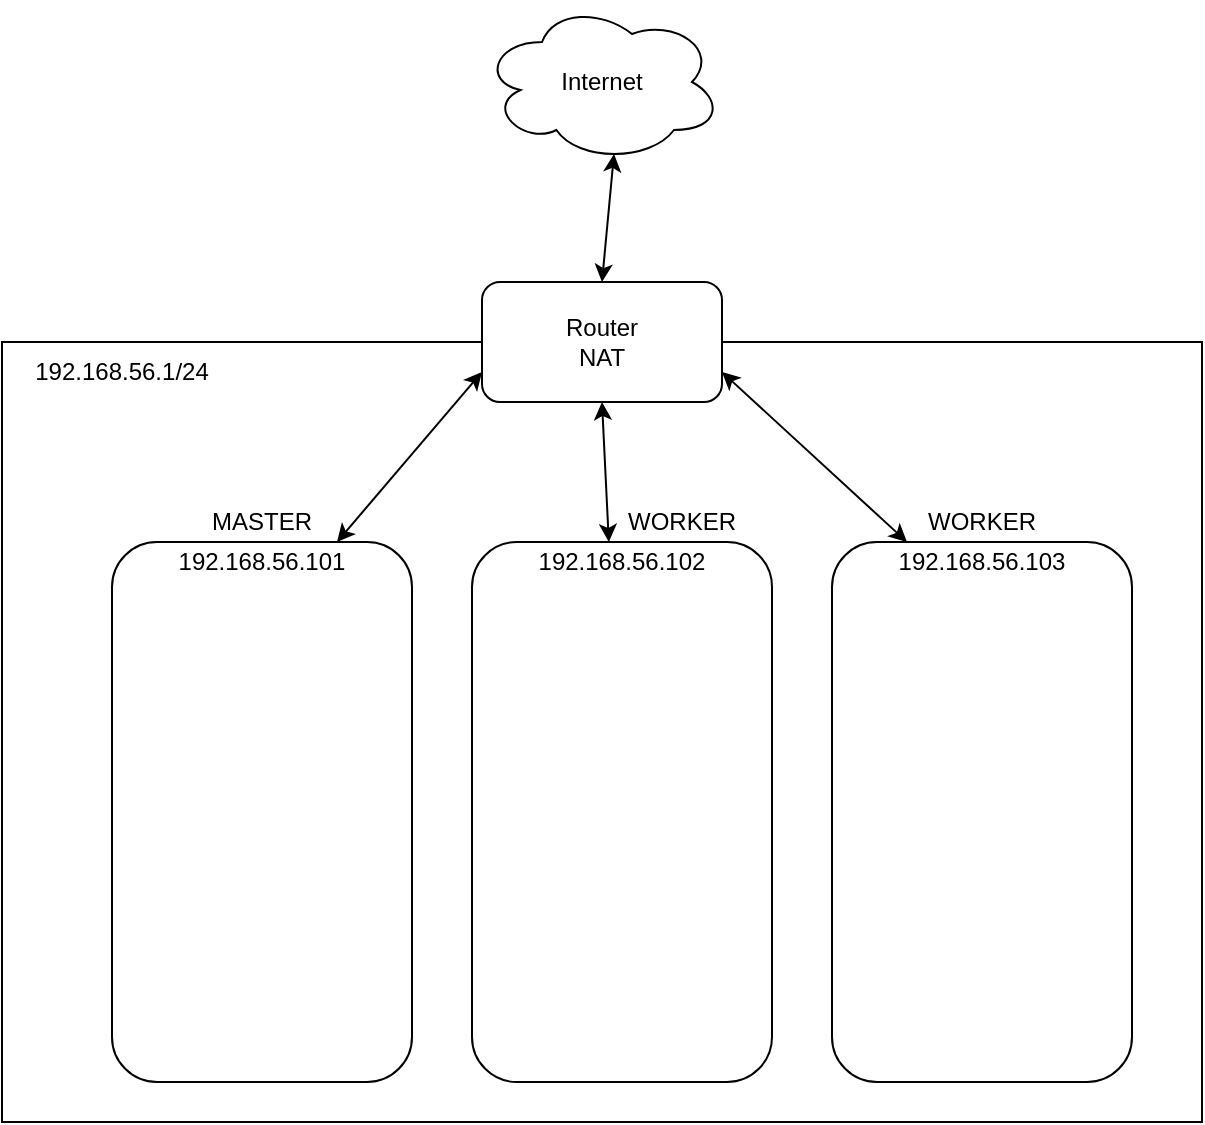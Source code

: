 <mxfile version="10.9.6" type="device"><diagram id="iFAi1hVcv9rDqDOicfNX" name="Page-1"><mxGraphModel dx="1357" dy="808" grid="1" gridSize="10" guides="1" tooltips="1" connect="1" arrows="1" fold="1" page="1" pageScale="1" pageWidth="850" pageHeight="1100" math="0" shadow="0"><root><mxCell id="0"/><mxCell id="1" parent="0"/><mxCell id="OBsss6lDpKCDaiyorojQ-4" value="Internet" style="ellipse;shape=cloud;whiteSpace=wrap;html=1;" vertex="1" parent="1"><mxGeometry x="365" y="30" width="120" height="80" as="geometry"/></mxCell><mxCell id="OBsss6lDpKCDaiyorojQ-5" value="" style="rounded=0;whiteSpace=wrap;html=1;" vertex="1" parent="1"><mxGeometry x="125" y="200" width="600" height="390" as="geometry"/></mxCell><mxCell id="OBsss6lDpKCDaiyorojQ-3" value="Router&lt;br&gt;NAT" style="rounded=1;whiteSpace=wrap;html=1;" vertex="1" parent="1"><mxGeometry x="365" y="170" width="120" height="60" as="geometry"/></mxCell><mxCell id="OBsss6lDpKCDaiyorojQ-6" value="192.168.56.1/24" style="text;html=1;strokeColor=none;fillColor=none;align=center;verticalAlign=middle;whiteSpace=wrap;rounded=0;" vertex="1" parent="1"><mxGeometry x="125" y="200" width="120" height="30" as="geometry"/></mxCell><mxCell id="OBsss6lDpKCDaiyorojQ-7" value="" style="endArrow=classic;startArrow=classic;html=1;entryX=0.55;entryY=0.95;entryDx=0;entryDy=0;entryPerimeter=0;exitX=0.5;exitY=0;exitDx=0;exitDy=0;" edge="1" parent="1" source="OBsss6lDpKCDaiyorojQ-3" target="OBsss6lDpKCDaiyorojQ-4"><mxGeometry width="50" height="50" relative="1" as="geometry"><mxPoint x="130" y="660" as="sourcePoint"/><mxPoint x="180" y="610" as="targetPoint"/></mxGeometry></mxCell><mxCell id="OBsss6lDpKCDaiyorojQ-8" value="" style="rounded=1;whiteSpace=wrap;html=1;" vertex="1" parent="1"><mxGeometry x="180" y="300" width="150" height="270" as="geometry"/></mxCell><mxCell id="OBsss6lDpKCDaiyorojQ-10" value="" style="rounded=1;whiteSpace=wrap;html=1;" vertex="1" parent="1"><mxGeometry x="360" y="300" width="150" height="270" as="geometry"/></mxCell><mxCell id="OBsss6lDpKCDaiyorojQ-11" value="" style="rounded=1;whiteSpace=wrap;html=1;" vertex="1" parent="1"><mxGeometry x="540" y="300" width="150" height="270" as="geometry"/></mxCell><mxCell id="OBsss6lDpKCDaiyorojQ-12" value="" style="endArrow=classic;startArrow=classic;html=1;entryX=0;entryY=0.75;entryDx=0;entryDy=0;exitX=0.75;exitY=0;exitDx=0;exitDy=0;" edge="1" parent="1" source="OBsss6lDpKCDaiyorojQ-8" target="OBsss6lDpKCDaiyorojQ-3"><mxGeometry width="50" height="50" relative="1" as="geometry"><mxPoint x="130" y="660" as="sourcePoint"/><mxPoint x="180" y="610" as="targetPoint"/></mxGeometry></mxCell><mxCell id="OBsss6lDpKCDaiyorojQ-13" value="" style="endArrow=classic;startArrow=classic;html=1;entryX=0.5;entryY=1;entryDx=0;entryDy=0;" edge="1" parent="1" source="OBsss6lDpKCDaiyorojQ-10" target="OBsss6lDpKCDaiyorojQ-3"><mxGeometry width="50" height="50" relative="1" as="geometry"><mxPoint x="130" y="660" as="sourcePoint"/><mxPoint x="180" y="610" as="targetPoint"/></mxGeometry></mxCell><mxCell id="OBsss6lDpKCDaiyorojQ-14" value="" style="endArrow=classic;startArrow=classic;html=1;entryX=0.25;entryY=0;entryDx=0;entryDy=0;exitX=1;exitY=0.75;exitDx=0;exitDy=0;" edge="1" parent="1" source="OBsss6lDpKCDaiyorojQ-3" target="OBsss6lDpKCDaiyorojQ-11"><mxGeometry width="50" height="50" relative="1" as="geometry"><mxPoint x="130" y="660" as="sourcePoint"/><mxPoint x="180" y="610" as="targetPoint"/></mxGeometry></mxCell><mxCell id="OBsss6lDpKCDaiyorojQ-15" value="192.168.56.101" style="text;html=1;strokeColor=none;fillColor=none;align=center;verticalAlign=middle;whiteSpace=wrap;rounded=0;" vertex="1" parent="1"><mxGeometry x="205" y="300" width="100" height="20" as="geometry"/></mxCell><mxCell id="OBsss6lDpKCDaiyorojQ-16" value="192.168.56.102" style="text;html=1;strokeColor=none;fillColor=none;align=center;verticalAlign=middle;whiteSpace=wrap;rounded=0;" vertex="1" parent="1"><mxGeometry x="385" y="300" width="100" height="20" as="geometry"/></mxCell><mxCell id="OBsss6lDpKCDaiyorojQ-17" value="192.168.56.103" style="text;html=1;strokeColor=none;fillColor=none;align=center;verticalAlign=middle;whiteSpace=wrap;rounded=0;" vertex="1" parent="1"><mxGeometry x="565" y="300" width="100" height="20" as="geometry"/></mxCell><mxCell id="OBsss6lDpKCDaiyorojQ-18" value="MASTER" style="text;html=1;strokeColor=none;fillColor=none;align=center;verticalAlign=middle;whiteSpace=wrap;rounded=0;" vertex="1" parent="1"><mxGeometry x="235" y="280" width="40" height="20" as="geometry"/></mxCell><mxCell id="OBsss6lDpKCDaiyorojQ-19" value="WORKER" style="text;html=1;strokeColor=none;fillColor=none;align=center;verticalAlign=middle;whiteSpace=wrap;rounded=0;" vertex="1" parent="1"><mxGeometry x="445" y="280" width="40" height="20" as="geometry"/></mxCell><mxCell id="OBsss6lDpKCDaiyorojQ-20" value="WORKER" style="text;html=1;strokeColor=none;fillColor=none;align=center;verticalAlign=middle;whiteSpace=wrap;rounded=0;" vertex="1" parent="1"><mxGeometry x="595" y="280" width="40" height="20" as="geometry"/></mxCell></root></mxGraphModel></diagram></mxfile>